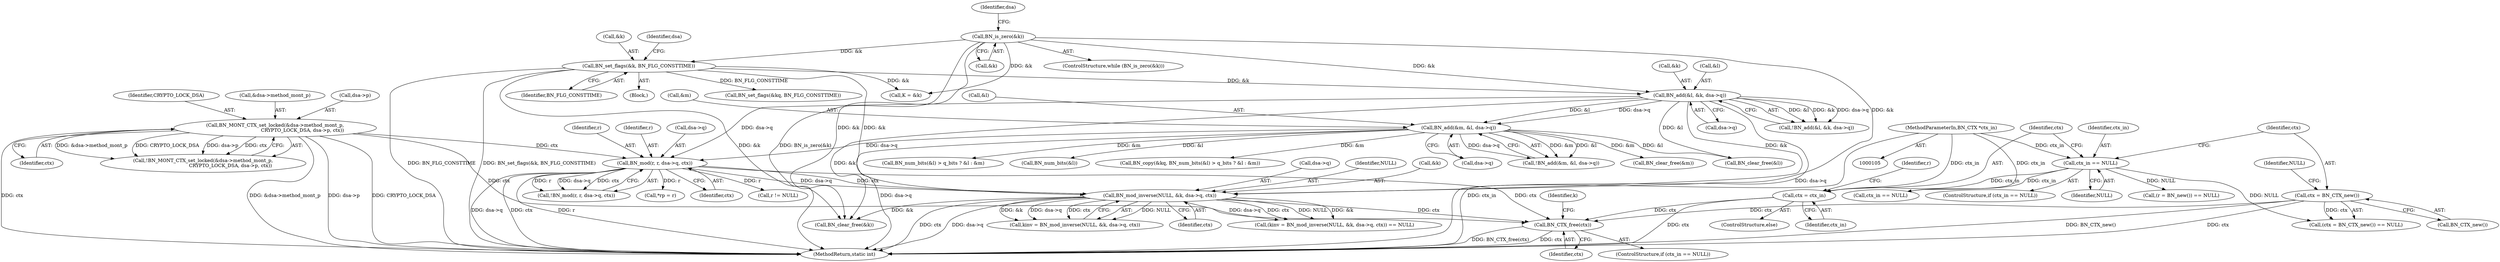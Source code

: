 digraph "0_openssl_43e6a58d4991a451daf4891ff05a48735df871ac@API" {
"1000389" [label="(Call,BN_CTX_free(ctx))"];
"1000331" [label="(Call,BN_mod_inverse(NULL, &k, dsa->q, ctx))"];
"1000270" [label="(Call,BN_add(&l, &k, dsa->q))"];
"1000222" [label="(Call,BN_is_zero(&k))"];
"1000234" [label="(Call,BN_set_flags(&k, BN_FLG_CONSTTIME))"];
"1000319" [label="(Call,BN_mod(r, r, dsa->q, ctx))"];
"1000280" [label="(Call,BN_add(&m, &l, dsa->q))"];
"1000247" [label="(Call,BN_MONT_CTX_set_locked(&dsa->method_mont_p,\n                                    CRYPTO_LOCK_DSA, dsa->p, ctx))"];
"1000170" [label="(Call,ctx = BN_CTX_new())"];
"1000176" [label="(Call,ctx = ctx_in)"];
"1000164" [label="(Call,ctx_in == NULL)"];
"1000107" [label="(MethodParameterIn,BN_CTX *ctx_in)"];
"1000285" [label="(Call,dsa->q)"];
"1000331" [label="(Call,BN_mod_inverse(NULL, &k, dsa->q, ctx))"];
"1000273" [label="(Call,&k)"];
"1000164" [label="(Call,ctx_in == NULL)"];
"1000391" [label="(Call,BN_clear_free(&k))"];
"1000279" [label="(Call,!BN_add(&m, &l, dsa->q))"];
"1000178" [label="(Identifier,ctx_in)"];
"1000237" [label="(Identifier,BN_FLG_CONSTTIME)"];
"1000335" [label="(Call,dsa->q)"];
"1000163" [label="(ControlStructure,if (ctx_in == NULL))"];
"1000171" [label="(Identifier,ctx)"];
"1000320" [label="(Identifier,r)"];
"1000107" [label="(MethodParameterIn,BN_CTX *ctx_in)"];
"1000386" [label="(Call,ctx_in == NULL)"];
"1000281" [label="(Call,&m)"];
"1000222" [label="(Call,BN_is_zero(&k))"];
"1000223" [label="(Call,&k)"];
"1000256" [label="(Identifier,ctx)"];
"1000233" [label="(Block,)"];
"1000389" [label="(Call,BN_CTX_free(ctx))"];
"1000318" [label="(Call,!BN_mod(r, r, dsa->q, ctx))"];
"1000393" [label="(Identifier,k)"];
"1000180" [label="(Call,(r = BN_new()) == NULL)"];
"1000303" [label="(Call,BN_set_flags(&kq, BN_FLG_CONSTTIME))"];
"1000283" [label="(Call,&l)"];
"1000169" [label="(Call,(ctx = BN_CTX_new()) == NULL)"];
"1000319" [label="(Call,BN_mod(r, r, dsa->q, ctx))"];
"1000166" [label="(Identifier,NULL)"];
"1000252" [label="(Identifier,CRYPTO_LOCK_DSA)"];
"1000271" [label="(Call,&l)"];
"1000364" [label="(Call,*rp = r)"];
"1000325" [label="(Identifier,ctx)"];
"1000280" [label="(Call,BN_add(&m, &l, dsa->q))"];
"1000176" [label="(Call,ctx = ctx_in)"];
"1000248" [label="(Call,&dsa->method_mont_p)"];
"1000329" [label="(Call,kinv = BN_mod_inverse(NULL, &k, dsa->q, ctx))"];
"1000275" [label="(Call,dsa->q)"];
"1000235" [label="(Call,&k)"];
"1000172" [label="(Call,BN_CTX_new())"];
"1000405" [label="(MethodReturn,static int)"];
"1000380" [label="(Call,r != NULL)"];
"1000397" [label="(Call,BN_clear_free(&l))"];
"1000221" [label="(ControlStructure,while (BN_is_zero(&k)))"];
"1000229" [label="(Identifier,dsa)"];
"1000253" [label="(Call,dsa->p)"];
"1000182" [label="(Identifier,r)"];
"1000165" [label="(Identifier,ctx_in)"];
"1000170" [label="(Call,ctx = BN_CTX_new())"];
"1000400" [label="(Call,BN_clear_free(&m))"];
"1000390" [label="(Identifier,ctx)"];
"1000321" [label="(Identifier,r)"];
"1000292" [label="(Call,BN_num_bits(&l) > q_bits ? &l : &m)"];
"1000241" [label="(Identifier,dsa)"];
"1000269" [label="(Call,!BN_add(&l, &k, dsa->q))"];
"1000247" [label="(Call,BN_MONT_CTX_set_locked(&dsa->method_mont_p,\n                                    CRYPTO_LOCK_DSA, dsa->p, ctx))"];
"1000246" [label="(Call,!BN_MONT_CTX_set_locked(&dsa->method_mont_p,\n                                    CRYPTO_LOCK_DSA, dsa->p, ctx))"];
"1000234" [label="(Call,BN_set_flags(&k, BN_FLG_CONSTTIME))"];
"1000173" [label="(Identifier,NULL)"];
"1000177" [label="(Identifier,ctx)"];
"1000313" [label="(Call,K = &k)"];
"1000322" [label="(Call,dsa->q)"];
"1000338" [label="(Identifier,ctx)"];
"1000294" [label="(Call,BN_num_bits(&l))"];
"1000289" [label="(Call,BN_copy(&kq, BN_num_bits(&l) > q_bits ? &l : &m))"];
"1000175" [label="(ControlStructure,else)"];
"1000332" [label="(Identifier,NULL)"];
"1000333" [label="(Call,&k)"];
"1000328" [label="(Call,(kinv = BN_mod_inverse(NULL, &k, dsa->q, ctx)) == NULL)"];
"1000270" [label="(Call,BN_add(&l, &k, dsa->q))"];
"1000385" [label="(ControlStructure,if (ctx_in == NULL))"];
"1000389" -> "1000385"  [label="AST: "];
"1000389" -> "1000390"  [label="CFG: "];
"1000390" -> "1000389"  [label="AST: "];
"1000393" -> "1000389"  [label="CFG: "];
"1000389" -> "1000405"  [label="DDG: BN_CTX_free(ctx)"];
"1000389" -> "1000405"  [label="DDG: ctx"];
"1000331" -> "1000389"  [label="DDG: ctx"];
"1000319" -> "1000389"  [label="DDG: ctx"];
"1000170" -> "1000389"  [label="DDG: ctx"];
"1000176" -> "1000389"  [label="DDG: ctx"];
"1000247" -> "1000389"  [label="DDG: ctx"];
"1000331" -> "1000329"  [label="AST: "];
"1000331" -> "1000338"  [label="CFG: "];
"1000332" -> "1000331"  [label="AST: "];
"1000333" -> "1000331"  [label="AST: "];
"1000335" -> "1000331"  [label="AST: "];
"1000338" -> "1000331"  [label="AST: "];
"1000329" -> "1000331"  [label="CFG: "];
"1000331" -> "1000405"  [label="DDG: ctx"];
"1000331" -> "1000405"  [label="DDG: dsa->q"];
"1000331" -> "1000328"  [label="DDG: NULL"];
"1000331" -> "1000328"  [label="DDG: &k"];
"1000331" -> "1000328"  [label="DDG: dsa->q"];
"1000331" -> "1000328"  [label="DDG: ctx"];
"1000331" -> "1000329"  [label="DDG: NULL"];
"1000331" -> "1000329"  [label="DDG: &k"];
"1000331" -> "1000329"  [label="DDG: dsa->q"];
"1000331" -> "1000329"  [label="DDG: ctx"];
"1000270" -> "1000331"  [label="DDG: &k"];
"1000222" -> "1000331"  [label="DDG: &k"];
"1000234" -> "1000331"  [label="DDG: &k"];
"1000319" -> "1000331"  [label="DDG: dsa->q"];
"1000319" -> "1000331"  [label="DDG: ctx"];
"1000331" -> "1000391"  [label="DDG: &k"];
"1000270" -> "1000269"  [label="AST: "];
"1000270" -> "1000275"  [label="CFG: "];
"1000271" -> "1000270"  [label="AST: "];
"1000273" -> "1000270"  [label="AST: "];
"1000275" -> "1000270"  [label="AST: "];
"1000269" -> "1000270"  [label="CFG: "];
"1000270" -> "1000405"  [label="DDG: dsa->q"];
"1000270" -> "1000269"  [label="DDG: &l"];
"1000270" -> "1000269"  [label="DDG: &k"];
"1000270" -> "1000269"  [label="DDG: dsa->q"];
"1000222" -> "1000270"  [label="DDG: &k"];
"1000234" -> "1000270"  [label="DDG: &k"];
"1000270" -> "1000280"  [label="DDG: &l"];
"1000270" -> "1000280"  [label="DDG: dsa->q"];
"1000270" -> "1000319"  [label="DDG: dsa->q"];
"1000270" -> "1000391"  [label="DDG: &k"];
"1000270" -> "1000397"  [label="DDG: &l"];
"1000222" -> "1000221"  [label="AST: "];
"1000222" -> "1000223"  [label="CFG: "];
"1000223" -> "1000222"  [label="AST: "];
"1000229" -> "1000222"  [label="CFG: "];
"1000222" -> "1000405"  [label="DDG: BN_is_zero(&k)"];
"1000222" -> "1000234"  [label="DDG: &k"];
"1000222" -> "1000313"  [label="DDG: &k"];
"1000222" -> "1000391"  [label="DDG: &k"];
"1000234" -> "1000233"  [label="AST: "];
"1000234" -> "1000237"  [label="CFG: "];
"1000235" -> "1000234"  [label="AST: "];
"1000237" -> "1000234"  [label="AST: "];
"1000241" -> "1000234"  [label="CFG: "];
"1000234" -> "1000405"  [label="DDG: BN_FLG_CONSTTIME"];
"1000234" -> "1000405"  [label="DDG: BN_set_flags(&k, BN_FLG_CONSTTIME)"];
"1000234" -> "1000303"  [label="DDG: BN_FLG_CONSTTIME"];
"1000234" -> "1000313"  [label="DDG: &k"];
"1000234" -> "1000391"  [label="DDG: &k"];
"1000319" -> "1000318"  [label="AST: "];
"1000319" -> "1000325"  [label="CFG: "];
"1000320" -> "1000319"  [label="AST: "];
"1000321" -> "1000319"  [label="AST: "];
"1000322" -> "1000319"  [label="AST: "];
"1000325" -> "1000319"  [label="AST: "];
"1000318" -> "1000319"  [label="CFG: "];
"1000319" -> "1000405"  [label="DDG: dsa->q"];
"1000319" -> "1000405"  [label="DDG: ctx"];
"1000319" -> "1000405"  [label="DDG: r"];
"1000319" -> "1000318"  [label="DDG: r"];
"1000319" -> "1000318"  [label="DDG: dsa->q"];
"1000319" -> "1000318"  [label="DDG: ctx"];
"1000280" -> "1000319"  [label="DDG: dsa->q"];
"1000247" -> "1000319"  [label="DDG: ctx"];
"1000319" -> "1000364"  [label="DDG: r"];
"1000319" -> "1000380"  [label="DDG: r"];
"1000280" -> "1000279"  [label="AST: "];
"1000280" -> "1000285"  [label="CFG: "];
"1000281" -> "1000280"  [label="AST: "];
"1000283" -> "1000280"  [label="AST: "];
"1000285" -> "1000280"  [label="AST: "];
"1000279" -> "1000280"  [label="CFG: "];
"1000280" -> "1000405"  [label="DDG: dsa->q"];
"1000280" -> "1000279"  [label="DDG: &m"];
"1000280" -> "1000279"  [label="DDG: &l"];
"1000280" -> "1000279"  [label="DDG: dsa->q"];
"1000280" -> "1000289"  [label="DDG: &m"];
"1000280" -> "1000294"  [label="DDG: &l"];
"1000280" -> "1000292"  [label="DDG: &m"];
"1000280" -> "1000397"  [label="DDG: &l"];
"1000280" -> "1000400"  [label="DDG: &m"];
"1000247" -> "1000246"  [label="AST: "];
"1000247" -> "1000256"  [label="CFG: "];
"1000248" -> "1000247"  [label="AST: "];
"1000252" -> "1000247"  [label="AST: "];
"1000253" -> "1000247"  [label="AST: "];
"1000256" -> "1000247"  [label="AST: "];
"1000246" -> "1000247"  [label="CFG: "];
"1000247" -> "1000405"  [label="DDG: &dsa->method_mont_p"];
"1000247" -> "1000405"  [label="DDG: dsa->p"];
"1000247" -> "1000405"  [label="DDG: CRYPTO_LOCK_DSA"];
"1000247" -> "1000405"  [label="DDG: ctx"];
"1000247" -> "1000246"  [label="DDG: &dsa->method_mont_p"];
"1000247" -> "1000246"  [label="DDG: CRYPTO_LOCK_DSA"];
"1000247" -> "1000246"  [label="DDG: dsa->p"];
"1000247" -> "1000246"  [label="DDG: ctx"];
"1000170" -> "1000169"  [label="AST: "];
"1000170" -> "1000172"  [label="CFG: "];
"1000171" -> "1000170"  [label="AST: "];
"1000172" -> "1000170"  [label="AST: "];
"1000173" -> "1000170"  [label="CFG: "];
"1000170" -> "1000405"  [label="DDG: BN_CTX_new()"];
"1000170" -> "1000405"  [label="DDG: ctx"];
"1000170" -> "1000169"  [label="DDG: ctx"];
"1000176" -> "1000175"  [label="AST: "];
"1000176" -> "1000178"  [label="CFG: "];
"1000177" -> "1000176"  [label="AST: "];
"1000178" -> "1000176"  [label="AST: "];
"1000182" -> "1000176"  [label="CFG: "];
"1000176" -> "1000405"  [label="DDG: ctx"];
"1000164" -> "1000176"  [label="DDG: ctx_in"];
"1000107" -> "1000176"  [label="DDG: ctx_in"];
"1000164" -> "1000163"  [label="AST: "];
"1000164" -> "1000166"  [label="CFG: "];
"1000165" -> "1000164"  [label="AST: "];
"1000166" -> "1000164"  [label="AST: "];
"1000171" -> "1000164"  [label="CFG: "];
"1000177" -> "1000164"  [label="CFG: "];
"1000107" -> "1000164"  [label="DDG: ctx_in"];
"1000164" -> "1000169"  [label="DDG: NULL"];
"1000164" -> "1000180"  [label="DDG: NULL"];
"1000164" -> "1000386"  [label="DDG: ctx_in"];
"1000107" -> "1000105"  [label="AST: "];
"1000107" -> "1000405"  [label="DDG: ctx_in"];
"1000107" -> "1000386"  [label="DDG: ctx_in"];
}
